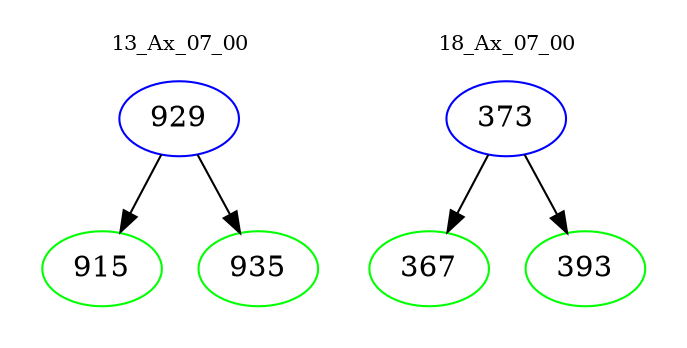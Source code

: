digraph{
subgraph cluster_0 {
color = white
label = "13_Ax_07_00";
fontsize=10;
T0_929 [label="929", color="blue"]
T0_929 -> T0_915 [color="black"]
T0_915 [label="915", color="green"]
T0_929 -> T0_935 [color="black"]
T0_935 [label="935", color="green"]
}
subgraph cluster_1 {
color = white
label = "18_Ax_07_00";
fontsize=10;
T1_373 [label="373", color="blue"]
T1_373 -> T1_367 [color="black"]
T1_367 [label="367", color="green"]
T1_373 -> T1_393 [color="black"]
T1_393 [label="393", color="green"]
}
}
